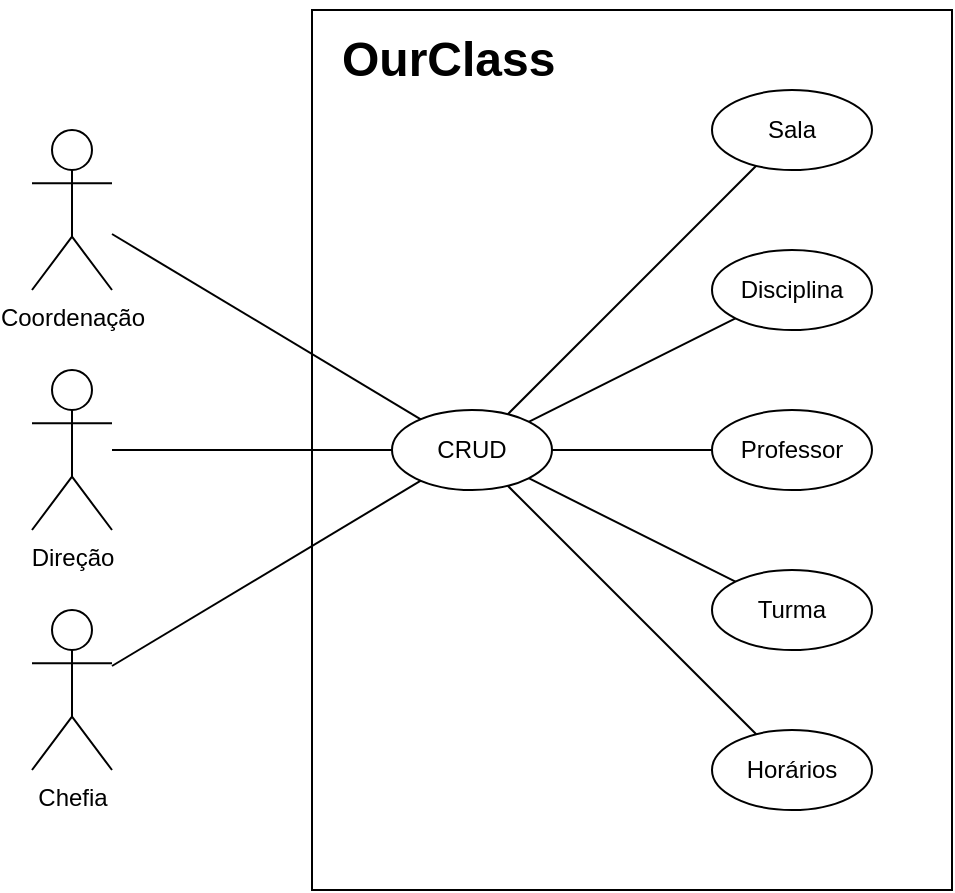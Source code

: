 <mxfile version="24.2.5" type="device">
  <diagram name="Página-1" id="6eQfBfxwiZPJYqA93cgq">
    <mxGraphModel dx="1105" dy="1054" grid="1" gridSize="10" guides="1" tooltips="1" connect="1" arrows="1" fold="1" page="1" pageScale="1" pageWidth="800" pageHeight="400" math="0" shadow="0">
      <root>
        <mxCell id="0" />
        <mxCell id="1" parent="0" />
        <mxCell id="WXks8wNlcZ8OMfhrIPDi-4" value="&lt;h1&gt;OurClass&lt;/h1&gt;" style="rounded=0;whiteSpace=wrap;html=1;fillStyle=solid;fillColor=none;verticalAlign=top;align=left;labelPosition=center;verticalLabelPosition=middle;spacingLeft=15;spacing=0;spacingTop=-10;" vertex="1" parent="1">
          <mxGeometry x="200" y="-360" width="320" height="440" as="geometry" />
        </mxCell>
        <mxCell id="WXks8wNlcZ8OMfhrIPDi-48" style="edgeStyle=none;rounded=0;orthogonalLoop=1;jettySize=auto;html=1;endArrow=none;endFill=0;" edge="1" parent="1" source="WXks8wNlcZ8OMfhrIPDi-1" target="WXks8wNlcZ8OMfhrIPDi-47">
          <mxGeometry relative="1" as="geometry" />
        </mxCell>
        <mxCell id="WXks8wNlcZ8OMfhrIPDi-1" value="Coordenação" style="shape=umlActor;verticalLabelPosition=bottom;verticalAlign=top;html=1;outlineConnect=0;aspect=fixed;" vertex="1" parent="1">
          <mxGeometry x="60" y="-300" width="40" height="80" as="geometry" />
        </mxCell>
        <mxCell id="WXks8wNlcZ8OMfhrIPDi-49" style="edgeStyle=none;rounded=0;orthogonalLoop=1;jettySize=auto;html=1;endArrow=none;endFill=0;" edge="1" parent="1" source="WXks8wNlcZ8OMfhrIPDi-2" target="WXks8wNlcZ8OMfhrIPDi-47">
          <mxGeometry relative="1" as="geometry" />
        </mxCell>
        <mxCell id="WXks8wNlcZ8OMfhrIPDi-2" value="Direção" style="shape=umlActor;verticalLabelPosition=bottom;verticalAlign=top;html=1;outlineConnect=0;aspect=fixed;" vertex="1" parent="1">
          <mxGeometry x="60" y="-180" width="40" height="80" as="geometry" />
        </mxCell>
        <mxCell id="WXks8wNlcZ8OMfhrIPDi-50" style="edgeStyle=none;rounded=0;orthogonalLoop=1;jettySize=auto;html=1;endArrow=none;endFill=0;" edge="1" parent="1" source="WXks8wNlcZ8OMfhrIPDi-3" target="WXks8wNlcZ8OMfhrIPDi-47">
          <mxGeometry relative="1" as="geometry" />
        </mxCell>
        <mxCell id="WXks8wNlcZ8OMfhrIPDi-3" value="Chefia" style="shape=umlActor;verticalLabelPosition=bottom;verticalAlign=top;html=1;outlineConnect=0;aspect=fixed;" vertex="1" parent="1">
          <mxGeometry x="60" y="-60" width="40" height="80" as="geometry" />
        </mxCell>
        <mxCell id="WXks8wNlcZ8OMfhrIPDi-9" value="Sala" style="ellipse;whiteSpace=wrap;html=1;fillColor=none;" vertex="1" parent="1">
          <mxGeometry x="400" y="-320" width="80" height="40" as="geometry" />
        </mxCell>
        <mxCell id="WXks8wNlcZ8OMfhrIPDi-10" value="Disciplina" style="ellipse;whiteSpace=wrap;html=1;fillColor=none;" vertex="1" parent="1">
          <mxGeometry x="400" y="-240" width="80" height="40" as="geometry" />
        </mxCell>
        <mxCell id="WXks8wNlcZ8OMfhrIPDi-11" value="Professor" style="ellipse;whiteSpace=wrap;html=1;fillColor=none;" vertex="1" parent="1">
          <mxGeometry x="400" y="-160" width="80" height="40" as="geometry" />
        </mxCell>
        <mxCell id="WXks8wNlcZ8OMfhrIPDi-12" value="Turma" style="ellipse;whiteSpace=wrap;html=1;fillColor=none;" vertex="1" parent="1">
          <mxGeometry x="400" y="-80" width="80" height="40" as="geometry" />
        </mxCell>
        <mxCell id="WXks8wNlcZ8OMfhrIPDi-13" value="Horários" style="ellipse;whiteSpace=wrap;html=1;fillColor=none;" vertex="1" parent="1">
          <mxGeometry x="400" width="80" height="40" as="geometry" />
        </mxCell>
        <mxCell id="WXks8wNlcZ8OMfhrIPDi-51" style="edgeStyle=none;rounded=0;orthogonalLoop=1;jettySize=auto;html=1;endArrow=none;endFill=0;" edge="1" parent="1" source="WXks8wNlcZ8OMfhrIPDi-47" target="WXks8wNlcZ8OMfhrIPDi-9">
          <mxGeometry relative="1" as="geometry" />
        </mxCell>
        <mxCell id="WXks8wNlcZ8OMfhrIPDi-52" style="edgeStyle=none;rounded=0;orthogonalLoop=1;jettySize=auto;html=1;endArrow=none;endFill=0;" edge="1" parent="1" source="WXks8wNlcZ8OMfhrIPDi-47" target="WXks8wNlcZ8OMfhrIPDi-10">
          <mxGeometry relative="1" as="geometry" />
        </mxCell>
        <mxCell id="WXks8wNlcZ8OMfhrIPDi-53" style="edgeStyle=none;rounded=0;orthogonalLoop=1;jettySize=auto;html=1;endArrow=none;endFill=0;" edge="1" parent="1" source="WXks8wNlcZ8OMfhrIPDi-47" target="WXks8wNlcZ8OMfhrIPDi-11">
          <mxGeometry relative="1" as="geometry" />
        </mxCell>
        <mxCell id="WXks8wNlcZ8OMfhrIPDi-54" style="edgeStyle=none;rounded=0;orthogonalLoop=1;jettySize=auto;html=1;endArrow=none;endFill=0;" edge="1" parent="1" source="WXks8wNlcZ8OMfhrIPDi-47" target="WXks8wNlcZ8OMfhrIPDi-12">
          <mxGeometry relative="1" as="geometry" />
        </mxCell>
        <mxCell id="WXks8wNlcZ8OMfhrIPDi-55" style="edgeStyle=none;rounded=0;orthogonalLoop=1;jettySize=auto;html=1;endArrow=none;endFill=0;" edge="1" parent="1" source="WXks8wNlcZ8OMfhrIPDi-47" target="WXks8wNlcZ8OMfhrIPDi-13">
          <mxGeometry relative="1" as="geometry" />
        </mxCell>
        <mxCell id="WXks8wNlcZ8OMfhrIPDi-47" value="CRUD" style="ellipse;whiteSpace=wrap;html=1;fillColor=none;" vertex="1" parent="1">
          <mxGeometry x="240" y="-160" width="80" height="40" as="geometry" />
        </mxCell>
      </root>
    </mxGraphModel>
  </diagram>
</mxfile>
